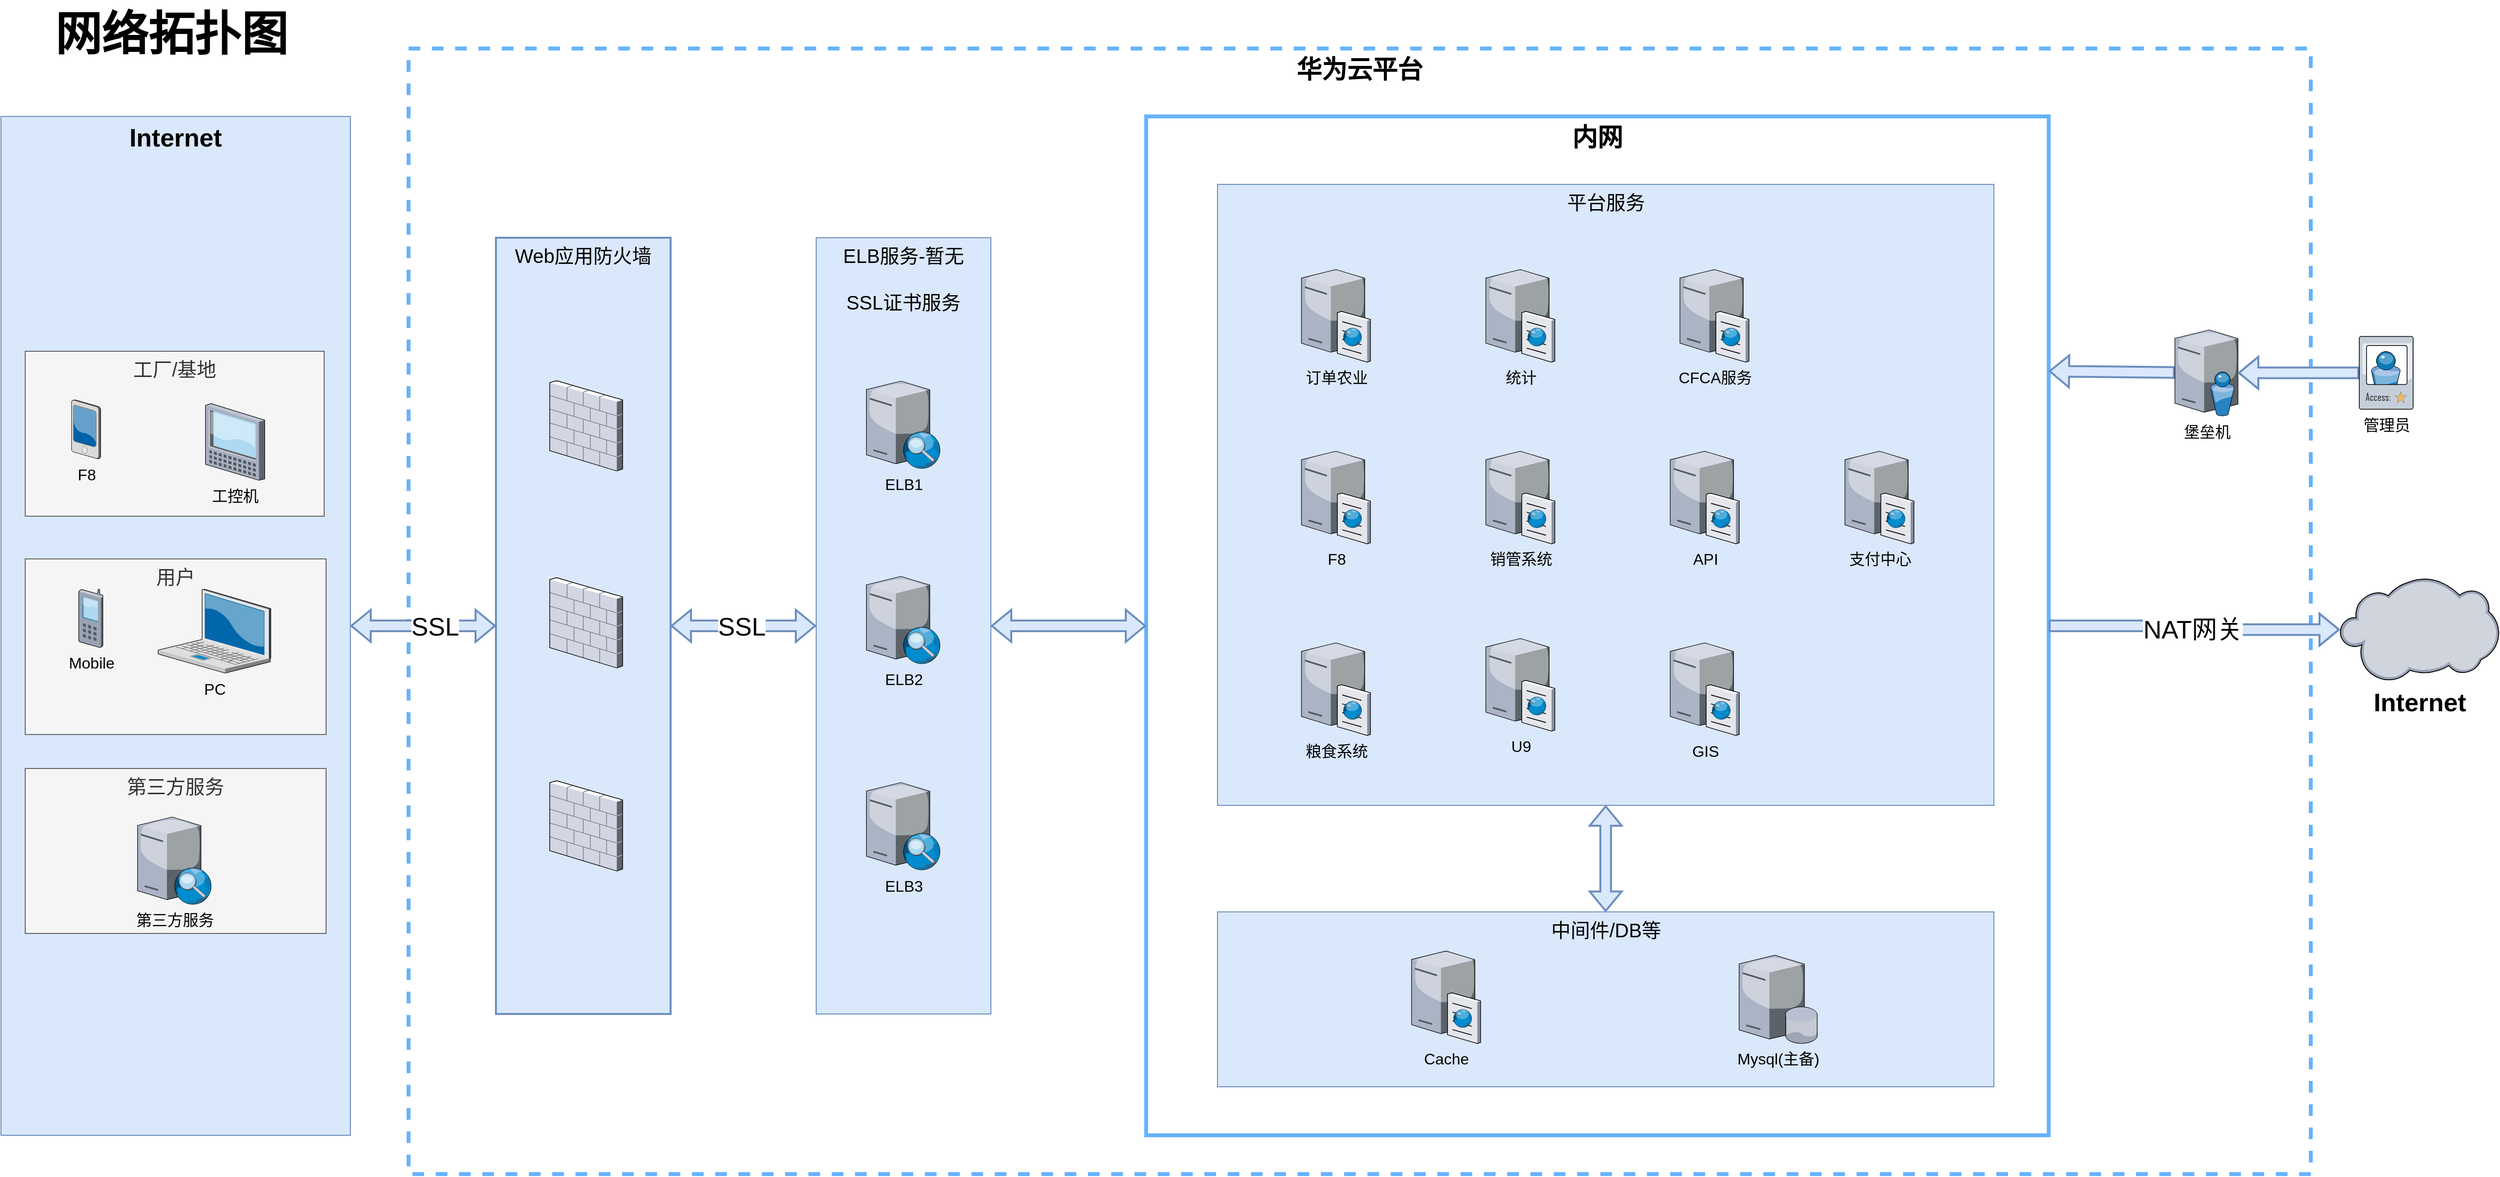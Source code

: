 <mxfile version="18.0.6" type="github">
  <diagram name="Page-1" id="e3a06f82-3646-2815-327d-82caf3d4e204">
    <mxGraphModel dx="5573" dy="2399" grid="1" gridSize="10" guides="1" tooltips="1" connect="1" arrows="1" fold="1" page="1" pageScale="1.5" pageWidth="1169" pageHeight="826" background="none" math="0" shadow="0">
      <root>
        <mxCell id="0" style=";html=1;" />
        <mxCell id="1" style=";html=1;" parent="0" />
        <mxCell id="LMR5gJt18iYfOMBs4Cg6-28" value="&lt;span style=&quot;font-size: 26px;&quot;&gt;华为云平台&lt;/span&gt;" style="whiteSpace=wrap;html=1;fontSize=26;verticalAlign=top;fillColor=none;strokeWidth=4;strokeColor=#66B2FF;fontStyle=1;dashed=1;" parent="1" vertex="1">
          <mxGeometry x="-3080" y="-1180" width="1960" height="1160" as="geometry" />
        </mxCell>
        <mxCell id="LMR5gJt18iYfOMBs4Cg6-13" value="&lt;span style=&quot;font-size: 26px;&quot;&gt;内网&lt;/span&gt;" style="whiteSpace=wrap;html=1;fontSize=20;verticalAlign=top;fillColor=none;strokeWidth=4;strokeColor=#66B2FF;fontStyle=1" parent="1" vertex="1">
          <mxGeometry x="-2320" y="-1110" width="930" height="1050" as="geometry" />
        </mxCell>
        <mxCell id="LMR5gJt18iYfOMBs4Cg6-8" value="Internet" style="whiteSpace=wrap;html=1;fillColor=#dae8fc;fontSize=26;strokeColor=#6c8ebf;verticalAlign=top;fontStyle=1" parent="1" vertex="1">
          <mxGeometry x="-3500" y="-1110" width="360" height="1050" as="geometry" />
        </mxCell>
        <mxCell id="iLryyS6ZGWyEAHLPTEHC-15" value="第三方服务" style="whiteSpace=wrap;html=1;fillColor=#f5f5f5;fontSize=20;strokeColor=#666666;verticalAlign=top;fontColor=#333333;" parent="1" vertex="1">
          <mxGeometry x="-3475" y="-438" width="310" height="170" as="geometry" />
        </mxCell>
        <mxCell id="iLryyS6ZGWyEAHLPTEHC-4" style="shape=flexArrow;rounded=0;orthogonalLoop=1;jettySize=auto;html=1;entryX=0.5;entryY=1;entryDx=0;entryDy=0;fillColor=#dae8fc;strokeColor=#6c8ebf;startArrow=block;strokeWidth=2;" parent="1" source="iLryyS6ZGWyEAHLPTEHC-2" target="6a7d8f32e03d9370-61" edge="1">
          <mxGeometry relative="1" as="geometry">
            <mxPoint x="-1836.5" y="-281" as="sourcePoint" />
          </mxGeometry>
        </mxCell>
        <mxCell id="iLryyS6ZGWyEAHLPTEHC-2" value="中间件/DB等" style="whiteSpace=wrap;html=1;fillColor=#dae8fc;fontSize=20;strokeColor=#6c8ebf;verticalAlign=top;" parent="1" vertex="1">
          <mxGeometry x="-2246.5" y="-290.25" width="800" height="180.25" as="geometry" />
        </mxCell>
        <mxCell id="iLryyS6ZGWyEAHLPTEHC-12" style="edgeStyle=none;shape=flexArrow;rounded=0;orthogonalLoop=1;jettySize=auto;html=1;exitX=1;exitY=0.5;exitDx=0;exitDy=0;startArrow=block;fillColor=#dae8fc;strokeColor=#6c8ebf;entryX=0;entryY=0.5;entryDx=0;entryDy=0;strokeWidth=2;" parent="1" source="iLryyS6ZGWyEAHLPTEHC-1" target="LMR5gJt18iYfOMBs4Cg6-13" edge="1">
          <mxGeometry relative="1" as="geometry" />
        </mxCell>
        <mxCell id="iLryyS6ZGWyEAHLPTEHC-1" value="ELB服务-暂无&lt;br&gt;&lt;br&gt;SSL证书服务" style="whiteSpace=wrap;html=1;fillColor=#dae8fc;fontSize=20;strokeColor=#6c8ebf;verticalAlign=top;" parent="1" vertex="1">
          <mxGeometry x="-2660" y="-985" width="180" height="800" as="geometry" />
        </mxCell>
        <mxCell id="vlDCk50MzwrjSfQ7u1aB-42" style="edgeStyle=none;shape=flexArrow;rounded=0;orthogonalLoop=1;jettySize=auto;html=1;startArrow=block;endArrow=block;endFill=0;strokeWidth=2;entryX=1;entryY=0.5;entryDx=0;entryDy=0;fillColor=#dae8fc;strokeColor=#6c8ebf;exitX=0;exitY=0.5;exitDx=0;exitDy=0;" parent="1" source="iLryyS6ZGWyEAHLPTEHC-1" target="6a7d8f32e03d9370-59" edge="1">
          <mxGeometry relative="1" as="geometry">
            <mxPoint x="-2280" y="-570" as="sourcePoint" />
          </mxGeometry>
        </mxCell>
        <mxCell id="LMR5gJt18iYfOMBs4Cg6-23" value="SSL" style="edgeLabel;html=1;align=center;verticalAlign=middle;resizable=0;points=[];fontSize=26;" parent="vlDCk50MzwrjSfQ7u1aB-42" connectable="0" vertex="1">
          <mxGeometry x="0.015" y="1" relative="1" as="geometry">
            <mxPoint x="-1" as="offset" />
          </mxGeometry>
        </mxCell>
        <mxCell id="LMR5gJt18iYfOMBs4Cg6-12" style="edgeStyle=orthogonalEdgeStyle;rounded=0;orthogonalLoop=1;jettySize=auto;html=1;exitX=1;exitY=0.5;exitDx=0;exitDy=0;fontSize=26;shape=flexArrow;strokeWidth=2;fillColor=#dae8fc;strokeColor=#6c8ebf;" parent="1" source="LMR5gJt18iYfOMBs4Cg6-13" target="LMR5gJt18iYfOMBs4Cg6-14" edge="1">
          <mxGeometry relative="1" as="geometry">
            <mxPoint x="-960" y="-720.0" as="targetPoint" />
          </mxGeometry>
        </mxCell>
        <mxCell id="LMR5gJt18iYfOMBs4Cg6-25" value="NAT网关" style="edgeLabel;html=1;align=center;verticalAlign=middle;resizable=0;points=[];fontSize=26;" parent="LMR5gJt18iYfOMBs4Cg6-12" connectable="0" vertex="1">
          <mxGeometry x="0.124" y="-3" relative="1" as="geometry">
            <mxPoint x="-19" y="-3" as="offset" />
          </mxGeometry>
        </mxCell>
        <mxCell id="6a7d8f32e03d9370-61" value="平台服务" style="whiteSpace=wrap;html=1;fillColor=#dae8fc;fontSize=20;strokeColor=#6c8ebf;verticalAlign=top;" parent="1" vertex="1">
          <mxGeometry x="-2246.5" y="-1040" width="800" height="640" as="geometry" />
        </mxCell>
        <mxCell id="vlDCk50MzwrjSfQ7u1aB-44" style="edgeStyle=none;shape=flexArrow;rounded=0;orthogonalLoop=1;jettySize=auto;html=1;startArrow=block;endArrow=block;endFill=0;strokeWidth=2;fillColor=#dae8fc;strokeColor=#6c8ebf;entryX=1;entryY=0.5;entryDx=0;entryDy=0;gradientColor=none;endSize=6;targetPerimeterSpacing=0;" parent="1" source="6a7d8f32e03d9370-59" target="LMR5gJt18iYfOMBs4Cg6-8" edge="1">
          <mxGeometry relative="1" as="geometry">
            <mxPoint x="-2690" y="-560" as="targetPoint" />
          </mxGeometry>
        </mxCell>
        <mxCell id="LMR5gJt18iYfOMBs4Cg6-29" value="SSL" style="edgeLabel;html=1;align=center;verticalAlign=middle;resizable=0;points=[];fontSize=26;" parent="vlDCk50MzwrjSfQ7u1aB-44" connectable="0" vertex="1">
          <mxGeometry x="-0.155" y="1" relative="1" as="geometry">
            <mxPoint as="offset" />
          </mxGeometry>
        </mxCell>
        <mxCell id="6a7d8f32e03d9370-59" value="Web应用防火墙" style="whiteSpace=wrap;html=1;fillColor=#dae8fc;fontSize=20;strokeColor=#6c8ebf;verticalAlign=top;strokeWidth=2;" parent="1" vertex="1">
          <mxGeometry x="-2990" y="-985" width="180" height="800" as="geometry" />
        </mxCell>
        <mxCell id="6a7d8f32e03d9370-58" value="用户" style="whiteSpace=wrap;html=1;fillColor=#f5f5f5;fontSize=20;strokeColor=#666666;verticalAlign=top;fontColor=#333333;" parent="1" vertex="1">
          <mxGeometry x="-3475" y="-654" width="310" height="181" as="geometry" />
        </mxCell>
        <mxCell id="6a7d8f32e03d9370-57" value="工厂/基地" style="whiteSpace=wrap;html=1;fillColor=#f5f5f5;fontSize=20;strokeColor=#666666;verticalAlign=top;fontColor=#333333;" parent="1" vertex="1">
          <mxGeometry x="-3475" y="-868" width="308" height="170" as="geometry" />
        </mxCell>
        <mxCell id="6a7d8f32e03d9370-1" value="PC" style="verticalLabelPosition=bottom;aspect=fixed;html=1;verticalAlign=top;strokeColor=none;shape=mxgraph.citrix.laptop_2;fillColor=#66B2FF;gradientColor=#0066CC;fontSize=16;" parent="1" vertex="1">
          <mxGeometry x="-3338" y="-622.75" width="116" height="86.5" as="geometry" />
        </mxCell>
        <mxCell id="6a7d8f32e03d9370-6" value="F8" style="verticalLabelPosition=bottom;aspect=fixed;html=1;verticalAlign=top;strokeColor=none;shape=mxgraph.citrix.pda;fillColor=#66B2FF;gradientColor=#0066CC;fontSize=16;" parent="1" vertex="1">
          <mxGeometry x="-3427.25" y="-818" width="30" height="61" as="geometry" />
        </mxCell>
        <mxCell id="6a7d8f32e03d9370-15" value="订单农业" style="verticalLabelPosition=bottom;aspect=fixed;html=1;verticalAlign=top;strokeColor=none;shape=mxgraph.citrix.cache_server;fillColor=#66B2FF;gradientColor=#0066CC;fontSize=16;labelPosition=center;align=center;" parent="1" vertex="1">
          <mxGeometry x="-2160" y="-954.5" width="71" height="97.5" as="geometry" />
        </mxCell>
        <mxCell id="6a7d8f32e03d9370-19" value="" style="verticalLabelPosition=bottom;aspect=fixed;html=1;verticalAlign=top;strokeColor=none;shape=mxgraph.citrix.firewall;fillColor=#66B2FF;gradientColor=#0066CC;fontSize=16;" parent="1" vertex="1">
          <mxGeometry x="-2934.5" y="-837.63" width="75" height="93" as="geometry" />
        </mxCell>
        <mxCell id="6a7d8f32e03d9370-20" value="" style="verticalLabelPosition=bottom;aspect=fixed;html=1;verticalAlign=top;strokeColor=none;shape=mxgraph.citrix.firewall;fillColor=#66B2FF;gradientColor=#0066CC;fontSize=16;" parent="1" vertex="1">
          <mxGeometry x="-2934.5" y="-634.63" width="75" height="93" as="geometry" />
        </mxCell>
        <mxCell id="6a7d8f32e03d9370-21" value="" style="verticalLabelPosition=bottom;aspect=fixed;html=1;verticalAlign=top;strokeColor=none;shape=mxgraph.citrix.firewall;fillColor=#66B2FF;gradientColor=#0066CC;fontSize=16;" parent="1" vertex="1">
          <mxGeometry x="-2934.5" y="-425.38" width="75" height="93" as="geometry" />
        </mxCell>
        <mxCell id="rOvidfv-nddJ9vFQ-KWT-5" value="工控机" style="verticalLabelPosition=bottom;sketch=0;aspect=fixed;html=1;verticalAlign=top;strokeColor=none;align=center;outlineConnect=0;shape=mxgraph.citrix.tablet_1;fontSize=16;" parent="1" vertex="1">
          <mxGeometry x="-3289.25" y="-814" width="61" height="79" as="geometry" />
        </mxCell>
        <mxCell id="rOvidfv-nddJ9vFQ-KWT-7" value="Mobile" style="verticalLabelPosition=bottom;sketch=0;aspect=fixed;html=1;verticalAlign=top;strokeColor=none;align=center;outlineConnect=0;shape=mxgraph.citrix.cell_phone;fontSize=16;" parent="1" vertex="1">
          <mxGeometry x="-3420" y="-622.75" width="25" height="60" as="geometry" />
        </mxCell>
        <mxCell id="vlDCk50MzwrjSfQ7u1aB-2" value="统计" style="verticalLabelPosition=bottom;aspect=fixed;html=1;verticalAlign=top;strokeColor=none;shape=mxgraph.citrix.cache_server;fillColor=#66B2FF;gradientColor=#0066CC;fontSize=16;labelPosition=center;align=center;" parent="1" vertex="1">
          <mxGeometry x="-1970" y="-954.5" width="71" height="97.5" as="geometry" />
        </mxCell>
        <mxCell id="vlDCk50MzwrjSfQ7u1aB-3" value="CFCA服务" style="verticalLabelPosition=bottom;aspect=fixed;html=1;verticalAlign=top;strokeColor=none;shape=mxgraph.citrix.cache_server;fillColor=#66B2FF;gradientColor=#0066CC;fontSize=16;labelPosition=center;align=center;" parent="1" vertex="1">
          <mxGeometry x="-1770" y="-954.5" width="71" height="97.5" as="geometry" />
        </mxCell>
        <mxCell id="vlDCk50MzwrjSfQ7u1aB-4" value="F8" style="verticalLabelPosition=bottom;aspect=fixed;html=1;verticalAlign=top;strokeColor=none;shape=mxgraph.citrix.cache_server;fillColor=#66B2FF;gradientColor=#0066CC;fontSize=16;labelPosition=center;align=center;" parent="1" vertex="1">
          <mxGeometry x="-2160" y="-767.25" width="71" height="97.5" as="geometry" />
        </mxCell>
        <mxCell id="vlDCk50MzwrjSfQ7u1aB-5" value="销管系统" style="verticalLabelPosition=bottom;aspect=fixed;html=1;verticalAlign=top;strokeColor=none;shape=mxgraph.citrix.cache_server;fillColor=#66B2FF;gradientColor=#0066CC;fontSize=16;labelPosition=center;align=center;" parent="1" vertex="1">
          <mxGeometry x="-1970" y="-767.25" width="71" height="97.5" as="geometry" />
        </mxCell>
        <mxCell id="vlDCk50MzwrjSfQ7u1aB-6" value="API" style="verticalLabelPosition=bottom;aspect=fixed;html=1;verticalAlign=top;strokeColor=none;shape=mxgraph.citrix.cache_server;fillColor=#66B2FF;gradientColor=#0066CC;fontSize=16;labelPosition=center;align=center;" parent="1" vertex="1">
          <mxGeometry x="-1780" y="-767.25" width="71" height="97.5" as="geometry" />
        </mxCell>
        <mxCell id="vlDCk50MzwrjSfQ7u1aB-10" value="U9" style="verticalLabelPosition=bottom;aspect=fixed;html=1;verticalAlign=top;strokeColor=none;shape=mxgraph.citrix.cache_server;fillColor=#66B2FF;gradientColor=#0066CC;fontSize=16;labelPosition=center;align=center;" parent="1" vertex="1">
          <mxGeometry x="-1970" y="-574.25" width="71" height="97.5" as="geometry" />
        </mxCell>
        <mxCell id="vlDCk50MzwrjSfQ7u1aB-11" value="GIS" style="verticalLabelPosition=bottom;aspect=fixed;html=1;verticalAlign=top;strokeColor=none;shape=mxgraph.citrix.cache_server;fillColor=#66B2FF;gradientColor=#0066CC;fontSize=16;labelPosition=center;align=center;" parent="1" vertex="1">
          <mxGeometry x="-1780" y="-569.75" width="71" height="97.5" as="geometry" />
        </mxCell>
        <mxCell id="vlDCk50MzwrjSfQ7u1aB-13" value="Mysql(主备)" style="verticalLabelPosition=bottom;sketch=0;aspect=fixed;html=1;verticalAlign=top;strokeColor=none;align=center;outlineConnect=0;shape=mxgraph.citrix.database_server;fontSize=16;" parent="1" vertex="1">
          <mxGeometry x="-1709" y="-245.56" width="80.77" height="90.87" as="geometry" />
        </mxCell>
        <mxCell id="vlDCk50MzwrjSfQ7u1aB-14" value="粮食系统" style="verticalLabelPosition=bottom;aspect=fixed;html=1;verticalAlign=top;strokeColor=none;shape=mxgraph.citrix.cache_server;fillColor=#66B2FF;gradientColor=#0066CC;fontSize=16;labelPosition=center;align=center;" parent="1" vertex="1">
          <mxGeometry x="-2160" y="-569.75" width="71" height="97.5" as="geometry" />
        </mxCell>
        <mxCell id="vlDCk50MzwrjSfQ7u1aB-8" value="支付中心" style="verticalLabelPosition=bottom;aspect=fixed;html=1;verticalAlign=top;strokeColor=none;shape=mxgraph.citrix.cache_server;fillColor=#66B2FF;gradientColor=#0066CC;fontSize=16;labelPosition=center;align=center;" parent="1" vertex="1">
          <mxGeometry x="-1600" y="-767.25" width="71" height="97.5" as="geometry" />
        </mxCell>
        <mxCell id="vlDCk50MzwrjSfQ7u1aB-34" value="Cache" style="verticalLabelPosition=bottom;sketch=0;aspect=fixed;html=1;verticalAlign=top;strokeColor=none;align=center;outlineConnect=0;shape=mxgraph.citrix.cache_server;fontSize=16;" parent="1" vertex="1">
          <mxGeometry x="-2046.5" y="-252.19" width="71" height="97.5" as="geometry" />
        </mxCell>
        <mxCell id="vlDCk50MzwrjSfQ7u1aB-40" value="第三方服务" style="verticalLabelPosition=bottom;sketch=0;aspect=fixed;html=1;verticalAlign=top;strokeColor=none;align=center;outlineConnect=0;shape=mxgraph.citrix.edgesight_server;fontSize=16;" parent="1" vertex="1">
          <mxGeometry x="-3359.25" y="-388" width="76.5" height="90" as="geometry" />
        </mxCell>
        <mxCell id="6a7d8f32e03d9370-62" value="网络拓扑图" style="text;strokeColor=none;fillColor=none;html=1;fontSize=48;fontStyle=1;verticalAlign=middle;align=center;" parent="1" vertex="1">
          <mxGeometry x="-3500" y="-1230" width="350" height="70" as="geometry" />
        </mxCell>
        <mxCell id="iLryyS6ZGWyEAHLPTEHC-8" value="ELB1" style="verticalLabelPosition=bottom;sketch=0;aspect=fixed;html=1;verticalAlign=top;strokeColor=none;align=center;outlineConnect=0;shape=mxgraph.citrix.edgesight_server;fontSize=16;" parent="1" vertex="1">
          <mxGeometry x="-2608.25" y="-837.25" width="76.5" height="90" as="geometry" />
        </mxCell>
        <mxCell id="iLryyS6ZGWyEAHLPTEHC-9" value="ELB2" style="verticalLabelPosition=bottom;sketch=0;aspect=fixed;html=1;verticalAlign=top;strokeColor=none;align=center;outlineConnect=0;shape=mxgraph.citrix.edgesight_server;fontSize=16;" parent="1" vertex="1">
          <mxGeometry x="-2608.25" y="-636" width="76.5" height="90" as="geometry" />
        </mxCell>
        <mxCell id="iLryyS6ZGWyEAHLPTEHC-10" value="ELB3" style="verticalLabelPosition=bottom;sketch=0;aspect=fixed;html=1;verticalAlign=top;strokeColor=none;align=center;outlineConnect=0;shape=mxgraph.citrix.edgesight_server;fontSize=16;" parent="1" vertex="1">
          <mxGeometry x="-2608.25" y="-423.5" width="76.5" height="90" as="geometry" />
        </mxCell>
        <mxCell id="LMR5gJt18iYfOMBs4Cg6-14" value="Internet" style="verticalLabelPosition=bottom;sketch=0;aspect=fixed;html=1;verticalAlign=top;strokeColor=none;align=center;outlineConnect=0;shape=mxgraph.citrix.cloud;fontSize=26;fontStyle=1" parent="1" vertex="1">
          <mxGeometry x="-1090" y="-634.63" width="163.95" height="107" as="geometry" />
        </mxCell>
        <mxCell id="LMR5gJt18iYfOMBs4Cg6-24" style="edgeStyle=none;shape=flexArrow;rounded=0;orthogonalLoop=1;jettySize=auto;html=1;fontSize=16;strokeWidth=2;entryX=1;entryY=0.25;entryDx=0;entryDy=0;fillColor=#dae8fc;strokeColor=#6c8ebf;" parent="1" source="LMR5gJt18iYfOMBs4Cg6-16" target="LMR5gJt18iYfOMBs4Cg6-13" edge="1">
          <mxGeometry relative="1" as="geometry">
            <mxPoint x="-1340" y="-996" as="targetPoint" />
          </mxGeometry>
        </mxCell>
        <mxCell id="LMR5gJt18iYfOMBs4Cg6-16" value="堡垒机" style="verticalLabelPosition=bottom;sketch=0;aspect=fixed;html=1;verticalAlign=top;strokeColor=none;align=center;outlineConnect=0;shape=mxgraph.citrix.directory_server;fontSize=16;" parent="1" vertex="1">
          <mxGeometry x="-1260" y="-890" width="65" height="88.5" as="geometry" />
        </mxCell>
        <mxCell id="LMR5gJt18iYfOMBs4Cg6-22" style="edgeStyle=orthogonalEdgeStyle;shape=flexArrow;rounded=0;orthogonalLoop=1;jettySize=auto;html=1;fontSize=16;strokeWidth=2;fillColor=#dae8fc;strokeColor=#6c8ebf;" parent="1" source="LMR5gJt18iYfOMBs4Cg6-21" target="LMR5gJt18iYfOMBs4Cg6-16" edge="1">
          <mxGeometry relative="1" as="geometry" />
        </mxCell>
        <mxCell id="LMR5gJt18iYfOMBs4Cg6-21" value="管理员" style="verticalLabelPosition=bottom;sketch=0;aspect=fixed;html=1;verticalAlign=top;strokeColor=none;align=center;outlineConnect=0;shape=mxgraph.citrix.access_card;fontSize=16;" parent="1" vertex="1">
          <mxGeometry x="-1070" y="-883.25" width="55.5" height="75" as="geometry" />
        </mxCell>
      </root>
    </mxGraphModel>
  </diagram>
</mxfile>
